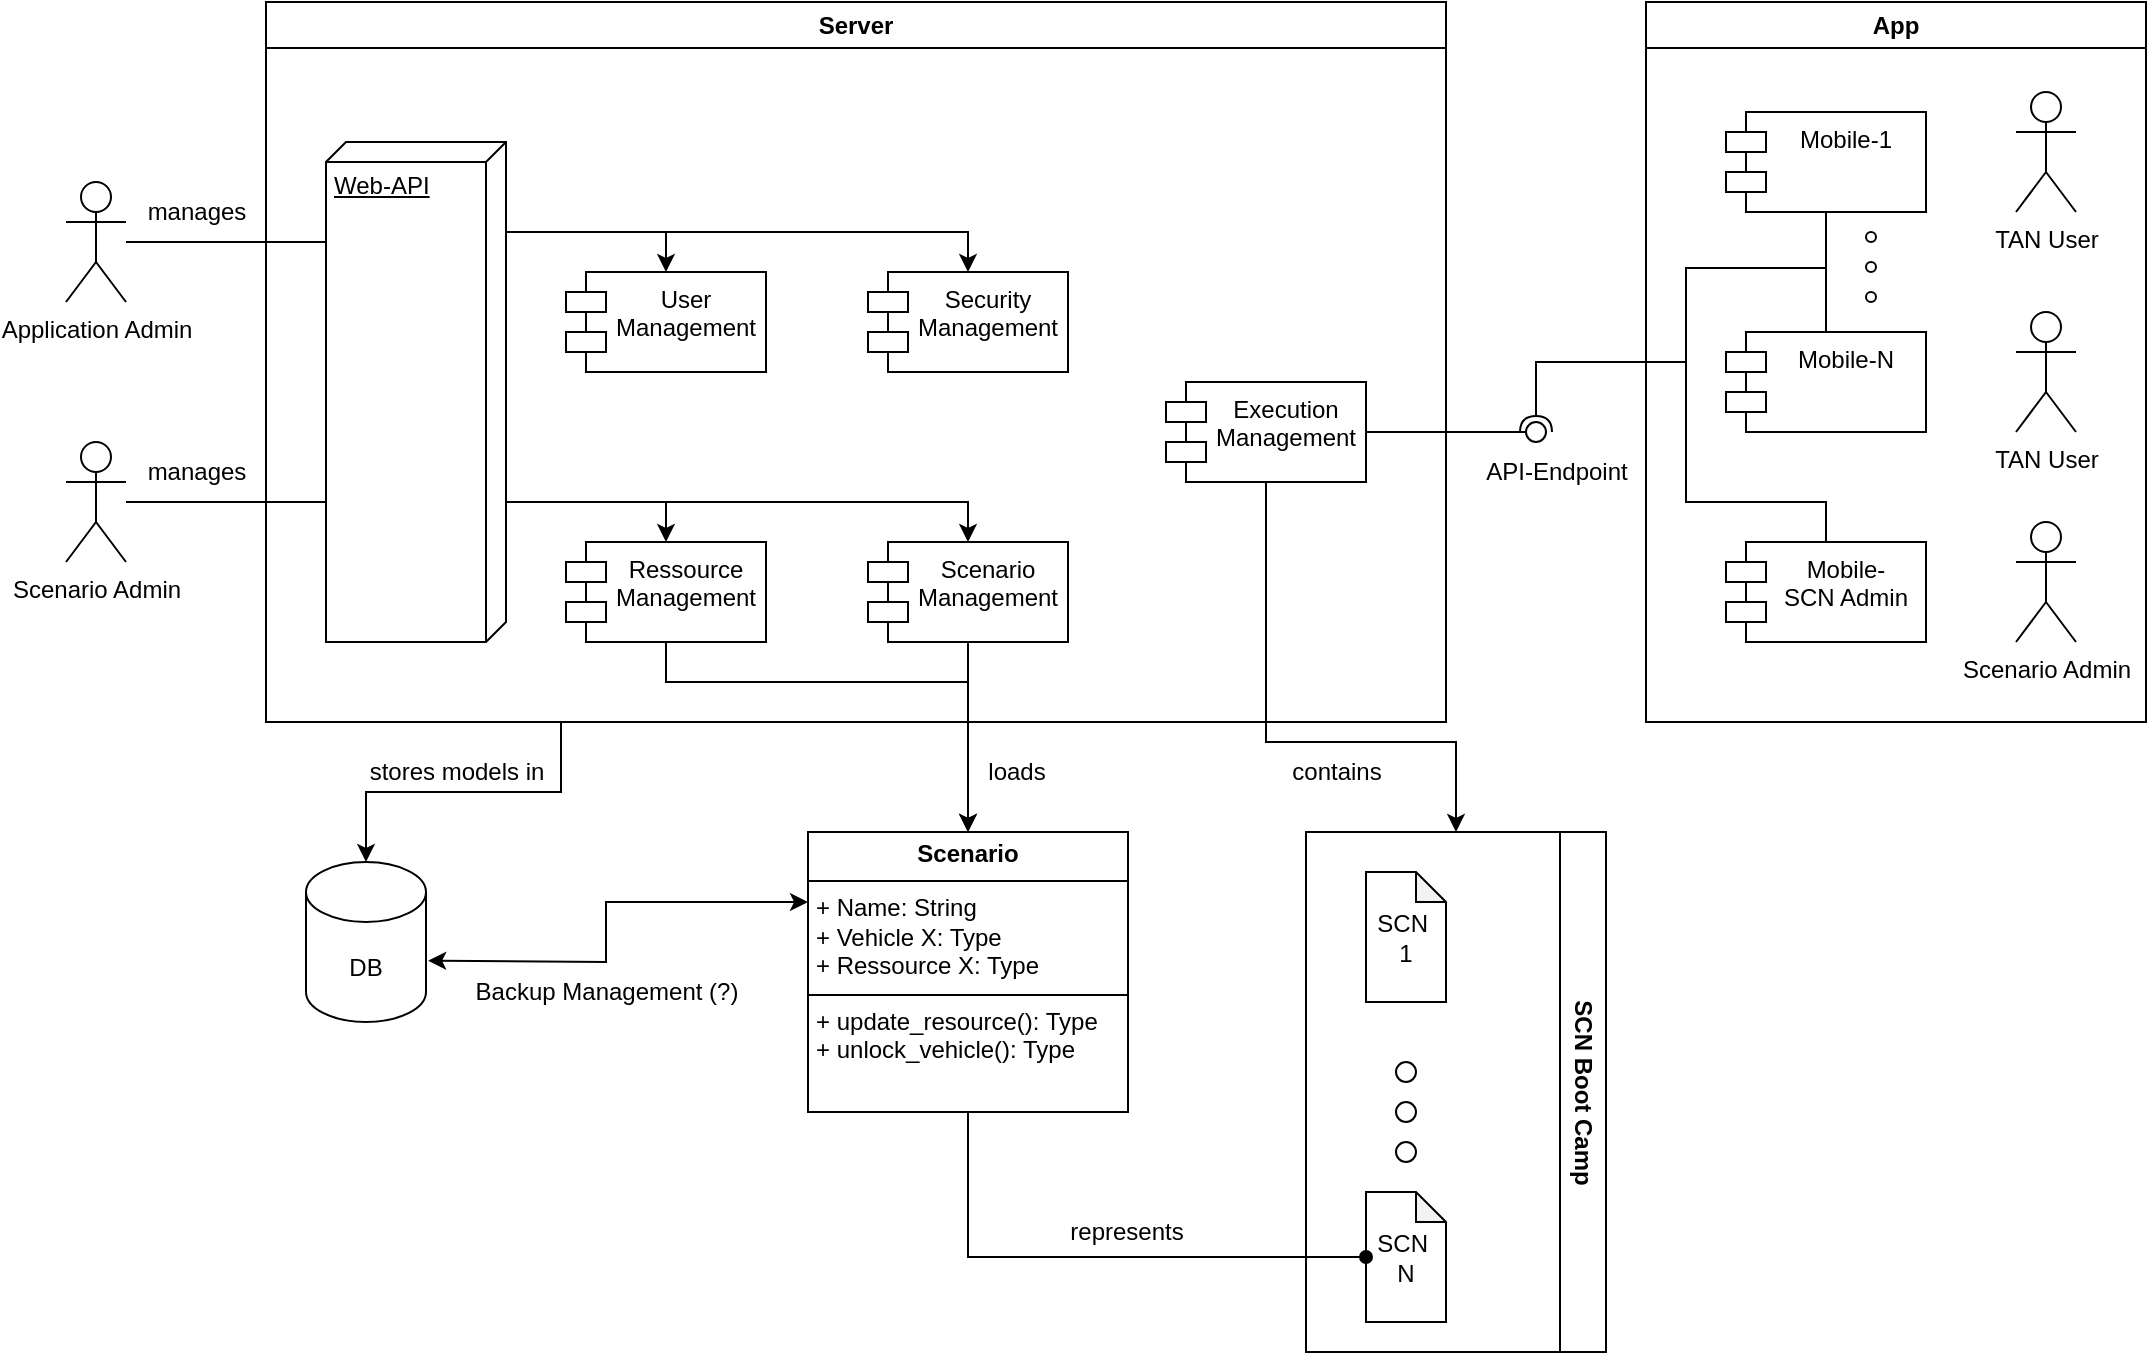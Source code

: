 <mxfile version="24.2.5" type="device">
  <diagram name="Seite-1" id="uIxxvpUPI2ThidqQrY6Y">
    <mxGraphModel dx="1338" dy="777" grid="1" gridSize="10" guides="1" tooltips="1" connect="1" arrows="1" fold="1" page="1" pageScale="1" pageWidth="827" pageHeight="1169" math="0" shadow="0">
      <root>
        <mxCell id="0" />
        <mxCell id="1" parent="0" />
        <mxCell id="eNUD8rgAVfo87gA0l0du-21" value="Scenario Admin" style="shape=umlActor;verticalLabelPosition=bottom;verticalAlign=top;html=1;outlineConnect=0;" vertex="1" parent="1">
          <mxGeometry x="60" y="260" width="30" height="60" as="geometry" />
        </mxCell>
        <mxCell id="eNUD8rgAVfo87gA0l0du-103" style="edgeStyle=orthogonalEdgeStyle;rounded=0;orthogonalLoop=1;jettySize=auto;html=1;entryX=0.5;entryY=0;entryDx=0;entryDy=0;" edge="1" parent="1" source="eNUD8rgAVfo87gA0l0du-25" target="eNUD8rgAVfo87gA0l0du-31">
          <mxGeometry relative="1" as="geometry" />
        </mxCell>
        <mxCell id="eNUD8rgAVfo87gA0l0du-104" style="edgeStyle=orthogonalEdgeStyle;rounded=0;orthogonalLoop=1;jettySize=auto;html=1;entryX=0.5;entryY=0;entryDx=0;entryDy=0;" edge="1" parent="1" source="eNUD8rgAVfo87gA0l0du-25" target="eNUD8rgAVfo87gA0l0du-35">
          <mxGeometry relative="1" as="geometry" />
        </mxCell>
        <mxCell id="eNUD8rgAVfo87gA0l0du-25" value="Application Admin" style="shape=umlActor;verticalLabelPosition=bottom;verticalAlign=top;html=1;outlineConnect=0;" vertex="1" parent="1">
          <mxGeometry x="60" y="130" width="30" height="60" as="geometry" />
        </mxCell>
        <mxCell id="eNUD8rgAVfo87gA0l0du-38" style="edgeStyle=orthogonalEdgeStyle;rounded=0;orthogonalLoop=1;jettySize=auto;html=1;entryX=0.5;entryY=0;entryDx=0;entryDy=0;" edge="1" parent="1" source="eNUD8rgAVfo87gA0l0du-21" target="eNUD8rgAVfo87gA0l0du-1">
          <mxGeometry relative="1" as="geometry" />
        </mxCell>
        <mxCell id="eNUD8rgAVfo87gA0l0du-39" style="edgeStyle=orthogonalEdgeStyle;rounded=0;orthogonalLoop=1;jettySize=auto;html=1;entryX=0.5;entryY=0;entryDx=0;entryDy=0;" edge="1" parent="1" source="eNUD8rgAVfo87gA0l0du-21" target="eNUD8rgAVfo87gA0l0du-30">
          <mxGeometry relative="1" as="geometry" />
        </mxCell>
        <mxCell id="eNUD8rgAVfo87gA0l0du-81" value="SCN Boot Camp" style="swimlane;horizontal=0;whiteSpace=wrap;html=1;rotation=-180;" vertex="1" parent="1">
          <mxGeometry x="680" y="455" width="150" height="260" as="geometry" />
        </mxCell>
        <mxCell id="eNUD8rgAVfo87gA0l0du-87" value="SCN&amp;nbsp;&lt;div&gt;N&lt;/div&gt;" style="shape=note;whiteSpace=wrap;html=1;backgroundOutline=1;darkOpacity=0.05;size=15;rotation=0;" vertex="1" parent="eNUD8rgAVfo87gA0l0du-81">
          <mxGeometry x="30" y="180" width="40" height="65" as="geometry" />
        </mxCell>
        <mxCell id="eNUD8rgAVfo87gA0l0du-89" value="SCN&amp;nbsp;&lt;div&gt;1&lt;/div&gt;" style="shape=note;whiteSpace=wrap;html=1;backgroundOutline=1;darkOpacity=0.05;size=15;rotation=0;" vertex="1" parent="eNUD8rgAVfo87gA0l0du-81">
          <mxGeometry x="30" y="20" width="40" height="65" as="geometry" />
        </mxCell>
        <mxCell id="eNUD8rgAVfo87gA0l0du-90" value="" style="ellipse;whiteSpace=wrap;html=1;aspect=fixed;rotation=-180;" vertex="1" parent="eNUD8rgAVfo87gA0l0du-81">
          <mxGeometry x="45" y="155" width="10" height="10" as="geometry" />
        </mxCell>
        <mxCell id="eNUD8rgAVfo87gA0l0du-96" value="" style="ellipse;whiteSpace=wrap;html=1;aspect=fixed;rotation=-180;" vertex="1" parent="eNUD8rgAVfo87gA0l0du-81">
          <mxGeometry x="45" y="135" width="10" height="10" as="geometry" />
        </mxCell>
        <mxCell id="eNUD8rgAVfo87gA0l0du-97" value="" style="ellipse;whiteSpace=wrap;html=1;aspect=fixed;rotation=-180;" vertex="1" parent="eNUD8rgAVfo87gA0l0du-81">
          <mxGeometry x="45" y="115" width="10" height="10" as="geometry" />
        </mxCell>
        <mxCell id="eNUD8rgAVfo87gA0l0du-123" style="edgeStyle=orthogonalEdgeStyle;rounded=0;orthogonalLoop=1;jettySize=auto;html=1;exitX=0.25;exitY=1;exitDx=0;exitDy=0;" edge="1" parent="1" source="eNUD8rgAVfo87gA0l0du-32" target="eNUD8rgAVfo87gA0l0du-118">
          <mxGeometry relative="1" as="geometry" />
        </mxCell>
        <mxCell id="eNUD8rgAVfo87gA0l0du-32" value="Server" style="swimlane;whiteSpace=wrap;html=1;" vertex="1" parent="1">
          <mxGeometry x="160" y="40" width="590" height="360" as="geometry" />
        </mxCell>
        <mxCell id="eNUD8rgAVfo87gA0l0du-1" value="Ressource Management" style="shape=module;align=left;spacingLeft=20;align=center;verticalAlign=top;whiteSpace=wrap;html=1;" vertex="1" parent="eNUD8rgAVfo87gA0l0du-32">
          <mxGeometry x="150" y="270" width="100" height="50" as="geometry" />
        </mxCell>
        <mxCell id="eNUD8rgAVfo87gA0l0du-30" value="Scenario Management" style="shape=module;align=left;spacingLeft=20;align=center;verticalAlign=top;whiteSpace=wrap;html=1;" vertex="1" parent="eNUD8rgAVfo87gA0l0du-32">
          <mxGeometry x="301" y="270" width="100" height="50" as="geometry" />
        </mxCell>
        <mxCell id="eNUD8rgAVfo87gA0l0du-31" value="User Management" style="shape=module;align=left;spacingLeft=20;align=center;verticalAlign=top;whiteSpace=wrap;html=1;" vertex="1" parent="eNUD8rgAVfo87gA0l0du-32">
          <mxGeometry x="150" y="135" width="100" height="50" as="geometry" />
        </mxCell>
        <mxCell id="eNUD8rgAVfo87gA0l0du-35" value="Security Management" style="shape=module;align=left;spacingLeft=20;align=center;verticalAlign=top;whiteSpace=wrap;html=1;" vertex="1" parent="eNUD8rgAVfo87gA0l0du-32">
          <mxGeometry x="301" y="135" width="100" height="50" as="geometry" />
        </mxCell>
        <mxCell id="eNUD8rgAVfo87gA0l0du-78" value="Execution Management" style="shape=module;align=left;spacingLeft=20;align=center;verticalAlign=top;whiteSpace=wrap;html=1;" vertex="1" parent="eNUD8rgAVfo87gA0l0du-32">
          <mxGeometry x="450" y="190" width="100" height="50" as="geometry" />
        </mxCell>
        <mxCell id="eNUD8rgAVfo87gA0l0du-105" value="Web-API" style="verticalAlign=top;align=left;spacingTop=8;spacingLeft=2;spacingRight=12;shape=cube;size=10;direction=south;fontStyle=4;html=1;whiteSpace=wrap;" vertex="1" parent="eNUD8rgAVfo87gA0l0du-32">
          <mxGeometry x="30" y="70" width="90" height="250" as="geometry" />
        </mxCell>
        <mxCell id="eNUD8rgAVfo87gA0l0du-106" value="manages" style="text;html=1;align=center;verticalAlign=middle;resizable=0;points=[];autosize=1;strokeColor=none;fillColor=none;" vertex="1" parent="1">
          <mxGeometry x="90" y="130" width="70" height="30" as="geometry" />
        </mxCell>
        <mxCell id="eNUD8rgAVfo87gA0l0du-107" value="manages" style="text;html=1;align=center;verticalAlign=middle;resizable=0;points=[];autosize=1;strokeColor=none;fillColor=none;" vertex="1" parent="1">
          <mxGeometry x="90" y="260" width="70" height="30" as="geometry" />
        </mxCell>
        <mxCell id="eNUD8rgAVfo87gA0l0du-108" style="edgeStyle=orthogonalEdgeStyle;rounded=0;orthogonalLoop=1;jettySize=auto;html=1;exitX=0.5;exitY=1;exitDx=0;exitDy=0;" edge="1" parent="1" source="eNUD8rgAVfo87gA0l0du-78" target="eNUD8rgAVfo87gA0l0du-81">
          <mxGeometry relative="1" as="geometry">
            <Array as="points">
              <mxPoint x="660" y="410" />
              <mxPoint x="755" y="410" />
            </Array>
          </mxGeometry>
        </mxCell>
        <mxCell id="eNUD8rgAVfo87gA0l0du-109" value="contains" style="text;html=1;align=center;verticalAlign=middle;resizable=0;points=[];autosize=1;strokeColor=none;fillColor=none;" vertex="1" parent="1">
          <mxGeometry x="660" y="410" width="70" height="30" as="geometry" />
        </mxCell>
        <mxCell id="eNUD8rgAVfo87gA0l0du-110" value="&lt;p style=&quot;margin:0px;margin-top:4px;text-align:center;&quot;&gt;&lt;b&gt;Scenario&lt;/b&gt;&lt;/p&gt;&lt;hr size=&quot;1&quot; style=&quot;border-style:solid;&quot;&gt;&lt;p style=&quot;margin:0px;margin-left:4px;&quot;&gt;+ Name: String&lt;/p&gt;&lt;p style=&quot;margin:0px;margin-left:4px;&quot;&gt;+ Vehicle X: Type&lt;/p&gt;&lt;p style=&quot;margin:0px;margin-left:4px;&quot;&gt;+ Ressource X: Type&lt;/p&gt;&lt;hr size=&quot;1&quot; style=&quot;border-style:solid;&quot;&gt;&lt;p style=&quot;margin:0px;margin-left:4px;&quot;&gt;+ update_resource(): Type&lt;/p&gt;&lt;p style=&quot;margin:0px;margin-left:4px;&quot;&gt;+ unlock_vehicle(): Type&lt;/p&gt;" style="verticalAlign=top;align=left;overflow=fill;html=1;whiteSpace=wrap;" vertex="1" parent="1">
          <mxGeometry x="431" y="455" width="160" height="140" as="geometry" />
        </mxCell>
        <mxCell id="eNUD8rgAVfo87gA0l0du-111" value="App" style="swimlane;whiteSpace=wrap;html=1;" vertex="1" parent="1">
          <mxGeometry x="850" y="40" width="250" height="360" as="geometry" />
        </mxCell>
        <mxCell id="eNUD8rgAVfo87gA0l0du-112" style="edgeStyle=orthogonalEdgeStyle;rounded=0;orthogonalLoop=1;jettySize=auto;html=1;entryX=0;entryY=0.5;entryDx=0;entryDy=0;endArrow=none;endFill=0;" edge="1" parent="eNUD8rgAVfo87gA0l0du-111" source="eNUD8rgAVfo87gA0l0du-6" target="eNUD8rgAVfo87gA0l0du-111">
          <mxGeometry relative="1" as="geometry">
            <Array as="points">
              <mxPoint x="90" y="133" />
              <mxPoint x="20" y="133" />
              <mxPoint x="20" y="180" />
            </Array>
          </mxGeometry>
        </mxCell>
        <mxCell id="eNUD8rgAVfo87gA0l0du-6" value="Mobile-N" style="shape=module;align=left;spacingLeft=20;align=center;verticalAlign=top;whiteSpace=wrap;html=1;" vertex="1" parent="eNUD8rgAVfo87gA0l0du-111">
          <mxGeometry x="40" y="165" width="100" height="50" as="geometry" />
        </mxCell>
        <mxCell id="eNUD8rgAVfo87gA0l0du-7" value="Mobile-1" style="shape=module;align=left;spacingLeft=20;align=center;verticalAlign=top;whiteSpace=wrap;html=1;" vertex="1" parent="eNUD8rgAVfo87gA0l0du-111">
          <mxGeometry x="40" y="55" width="100" height="50" as="geometry" />
        </mxCell>
        <mxCell id="eNUD8rgAVfo87gA0l0du-67" value="" style="endArrow=none;html=1;rounded=0;entryX=0;entryY=0.5;entryDx=0;entryDy=0;exitX=0.5;exitY=1;exitDx=0;exitDy=0;" edge="1" parent="eNUD8rgAVfo87gA0l0du-111" source="eNUD8rgAVfo87gA0l0du-7" target="eNUD8rgAVfo87gA0l0du-111">
          <mxGeometry width="50" height="50" relative="1" as="geometry">
            <mxPoint x="375" y="355" as="sourcePoint" />
            <mxPoint x="425" y="305" as="targetPoint" />
            <Array as="points">
              <mxPoint x="90" y="133" />
              <mxPoint x="20" y="133" />
              <mxPoint x="20" y="180" />
            </Array>
          </mxGeometry>
        </mxCell>
        <mxCell id="eNUD8rgAVfo87gA0l0du-62" value="" style="ellipse;whiteSpace=wrap;html=1;aspect=fixed;" vertex="1" parent="eNUD8rgAVfo87gA0l0du-111">
          <mxGeometry x="110" y="115" width="5" height="5" as="geometry" />
        </mxCell>
        <mxCell id="eNUD8rgAVfo87gA0l0du-63" value="" style="ellipse;whiteSpace=wrap;html=1;aspect=fixed;" vertex="1" parent="eNUD8rgAVfo87gA0l0du-111">
          <mxGeometry x="110" y="130" width="5" height="5" as="geometry" />
        </mxCell>
        <mxCell id="eNUD8rgAVfo87gA0l0du-64" value="" style="ellipse;whiteSpace=wrap;html=1;aspect=fixed;" vertex="1" parent="eNUD8rgAVfo87gA0l0du-111">
          <mxGeometry x="110" y="145" width="5" height="5" as="geometry" />
        </mxCell>
        <mxCell id="eNUD8rgAVfo87gA0l0du-17" value="TAN User" style="shape=umlActor;verticalLabelPosition=bottom;verticalAlign=top;html=1;" vertex="1" parent="eNUD8rgAVfo87gA0l0du-111">
          <mxGeometry x="185" y="45" width="30" height="60" as="geometry" />
        </mxCell>
        <mxCell id="eNUD8rgAVfo87gA0l0du-18" value="TAN User" style="shape=umlActor;verticalLabelPosition=bottom;verticalAlign=top;html=1;" vertex="1" parent="eNUD8rgAVfo87gA0l0du-111">
          <mxGeometry x="185" y="155" width="30" height="60" as="geometry" />
        </mxCell>
        <mxCell id="eNUD8rgAVfo87gA0l0du-131" style="edgeStyle=orthogonalEdgeStyle;rounded=0;orthogonalLoop=1;jettySize=auto;html=1;entryX=0;entryY=0.5;entryDx=0;entryDy=0;endArrow=none;endFill=0;" edge="1" parent="eNUD8rgAVfo87gA0l0du-111" source="eNUD8rgAVfo87gA0l0du-130" target="eNUD8rgAVfo87gA0l0du-111">
          <mxGeometry relative="1" as="geometry">
            <Array as="points">
              <mxPoint x="90" y="250" />
              <mxPoint x="20" y="250" />
              <mxPoint x="20" y="180" />
            </Array>
          </mxGeometry>
        </mxCell>
        <mxCell id="eNUD8rgAVfo87gA0l0du-130" value="Mobile-&lt;div&gt;SCN Admin&lt;/div&gt;" style="shape=module;align=left;spacingLeft=20;align=center;verticalAlign=top;whiteSpace=wrap;html=1;" vertex="1" parent="eNUD8rgAVfo87gA0l0du-111">
          <mxGeometry x="40" y="270" width="100" height="50" as="geometry" />
        </mxCell>
        <mxCell id="eNUD8rgAVfo87gA0l0du-132" value="Scenario Admin" style="shape=umlActor;verticalLabelPosition=bottom;verticalAlign=top;html=1;outlineConnect=0;" vertex="1" parent="eNUD8rgAVfo87gA0l0du-111">
          <mxGeometry x="185" y="260" width="30" height="60" as="geometry" />
        </mxCell>
        <mxCell id="eNUD8rgAVfo87gA0l0du-102" value="" style="ellipse;whiteSpace=wrap;html=1;align=center;aspect=fixed;fillColor=none;strokeColor=none;resizable=0;perimeter=centerPerimeter;rotatable=0;allowArrows=0;points=[];outlineConnect=1;" vertex="1" parent="1">
          <mxGeometry x="790" y="330" width="10" height="10" as="geometry" />
        </mxCell>
        <mxCell id="eNUD8rgAVfo87gA0l0du-115" style="edgeStyle=orthogonalEdgeStyle;rounded=0;orthogonalLoop=1;jettySize=auto;html=1;entryX=0.5;entryY=0;entryDx=0;entryDy=0;exitX=0.5;exitY=1;exitDx=0;exitDy=0;" edge="1" parent="1" source="eNUD8rgAVfo87gA0l0du-1" target="eNUD8rgAVfo87gA0l0du-110">
          <mxGeometry relative="1" as="geometry">
            <Array as="points">
              <mxPoint x="360" y="380" />
              <mxPoint x="511" y="380" />
            </Array>
          </mxGeometry>
        </mxCell>
        <mxCell id="eNUD8rgAVfo87gA0l0du-116" style="edgeStyle=orthogonalEdgeStyle;rounded=0;orthogonalLoop=1;jettySize=auto;html=1;entryX=0.5;entryY=0;entryDx=0;entryDy=0;" edge="1" parent="1" source="eNUD8rgAVfo87gA0l0du-30" target="eNUD8rgAVfo87gA0l0du-110">
          <mxGeometry relative="1" as="geometry">
            <mxPoint x="530" y="560" as="targetPoint" />
          </mxGeometry>
        </mxCell>
        <mxCell id="eNUD8rgAVfo87gA0l0du-117" value="loads" style="text;html=1;align=center;verticalAlign=middle;resizable=0;points=[];autosize=1;strokeColor=none;fillColor=none;" vertex="1" parent="1">
          <mxGeometry x="510" y="410" width="50" height="30" as="geometry" />
        </mxCell>
        <mxCell id="eNUD8rgAVfo87gA0l0du-118" value="DB" style="shape=cylinder3;whiteSpace=wrap;html=1;boundedLbl=1;backgroundOutline=1;size=15;" vertex="1" parent="1">
          <mxGeometry x="180" y="470" width="60" height="80" as="geometry" />
        </mxCell>
        <mxCell id="eNUD8rgAVfo87gA0l0du-120" value="stores models in" style="text;html=1;align=center;verticalAlign=middle;resizable=0;points=[];autosize=1;strokeColor=none;fillColor=none;" vertex="1" parent="1">
          <mxGeometry x="200" y="410" width="110" height="30" as="geometry" />
        </mxCell>
        <mxCell id="eNUD8rgAVfo87gA0l0du-121" value="API-Endpoint" style="text;html=1;align=center;verticalAlign=middle;resizable=0;points=[];autosize=1;strokeColor=none;fillColor=none;" vertex="1" parent="1">
          <mxGeometry x="760" y="260" width="90" height="30" as="geometry" />
        </mxCell>
        <mxCell id="eNUD8rgAVfo87gA0l0du-124" style="edgeStyle=orthogonalEdgeStyle;rounded=0;orthogonalLoop=1;jettySize=auto;html=1;entryX=0.5;entryY=1;entryDx=0;entryDy=0;endArrow=none;endFill=0;exitX=0;exitY=0.5;exitDx=0;exitDy=0;exitPerimeter=0;startArrow=oval;startFill=1;" edge="1" parent="1" source="eNUD8rgAVfo87gA0l0du-87" target="eNUD8rgAVfo87gA0l0du-110">
          <mxGeometry relative="1" as="geometry" />
        </mxCell>
        <mxCell id="eNUD8rgAVfo87gA0l0du-125" value="represents" style="text;html=1;align=center;verticalAlign=middle;resizable=0;points=[];autosize=1;strokeColor=none;fillColor=none;" vertex="1" parent="1">
          <mxGeometry x="550" y="640" width="80" height="30" as="geometry" />
        </mxCell>
        <mxCell id="eNUD8rgAVfo87gA0l0du-126" value="" style="endArrow=classic;startArrow=classic;html=1;rounded=0;exitX=1.018;exitY=0.617;exitDx=0;exitDy=0;exitPerimeter=0;entryX=0;entryY=0.25;entryDx=0;entryDy=0;" edge="1" parent="1" source="eNUD8rgAVfo87gA0l0du-118" target="eNUD8rgAVfo87gA0l0du-110">
          <mxGeometry width="50" height="50" relative="1" as="geometry">
            <mxPoint x="280" y="550" as="sourcePoint" />
            <mxPoint x="430" y="540" as="targetPoint" />
            <Array as="points">
              <mxPoint x="330" y="520" />
              <mxPoint x="330" y="490" />
            </Array>
          </mxGeometry>
        </mxCell>
        <mxCell id="eNUD8rgAVfo87gA0l0du-129" value="Backup Management (?)" style="text;html=1;align=center;verticalAlign=middle;resizable=0;points=[];autosize=1;strokeColor=none;fillColor=none;" vertex="1" parent="1">
          <mxGeometry x="255" y="520" width="150" height="30" as="geometry" />
        </mxCell>
        <mxCell id="eNUD8rgAVfo87gA0l0du-133" value="" style="rounded=0;orthogonalLoop=1;jettySize=auto;html=1;endArrow=halfCircle;endFill=0;endSize=6;strokeWidth=1;sketch=0;exitX=0;exitY=0.5;exitDx=0;exitDy=0;" edge="1" target="eNUD8rgAVfo87gA0l0du-135" parent="1" source="eNUD8rgAVfo87gA0l0du-111">
          <mxGeometry relative="1" as="geometry">
            <mxPoint x="815" y="255" as="sourcePoint" />
            <Array as="points">
              <mxPoint x="795" y="220" />
            </Array>
          </mxGeometry>
        </mxCell>
        <mxCell id="eNUD8rgAVfo87gA0l0du-134" value="" style="rounded=0;orthogonalLoop=1;jettySize=auto;html=1;endArrow=oval;endFill=0;sketch=0;sourcePerimeterSpacing=0;targetPerimeterSpacing=0;endSize=10;exitX=1;exitY=0.5;exitDx=0;exitDy=0;" edge="1" target="eNUD8rgAVfo87gA0l0du-135" parent="1" source="eNUD8rgAVfo87gA0l0du-78">
          <mxGeometry relative="1" as="geometry">
            <mxPoint x="775" y="255" as="sourcePoint" />
          </mxGeometry>
        </mxCell>
        <mxCell id="eNUD8rgAVfo87gA0l0du-135" value="" style="ellipse;whiteSpace=wrap;html=1;align=center;aspect=fixed;fillColor=none;strokeColor=none;resizable=0;perimeter=centerPerimeter;rotatable=0;allowArrows=0;points=[];outlineConnect=1;" vertex="1" parent="1">
          <mxGeometry x="790" y="250" width="10" height="10" as="geometry" />
        </mxCell>
      </root>
    </mxGraphModel>
  </diagram>
</mxfile>
